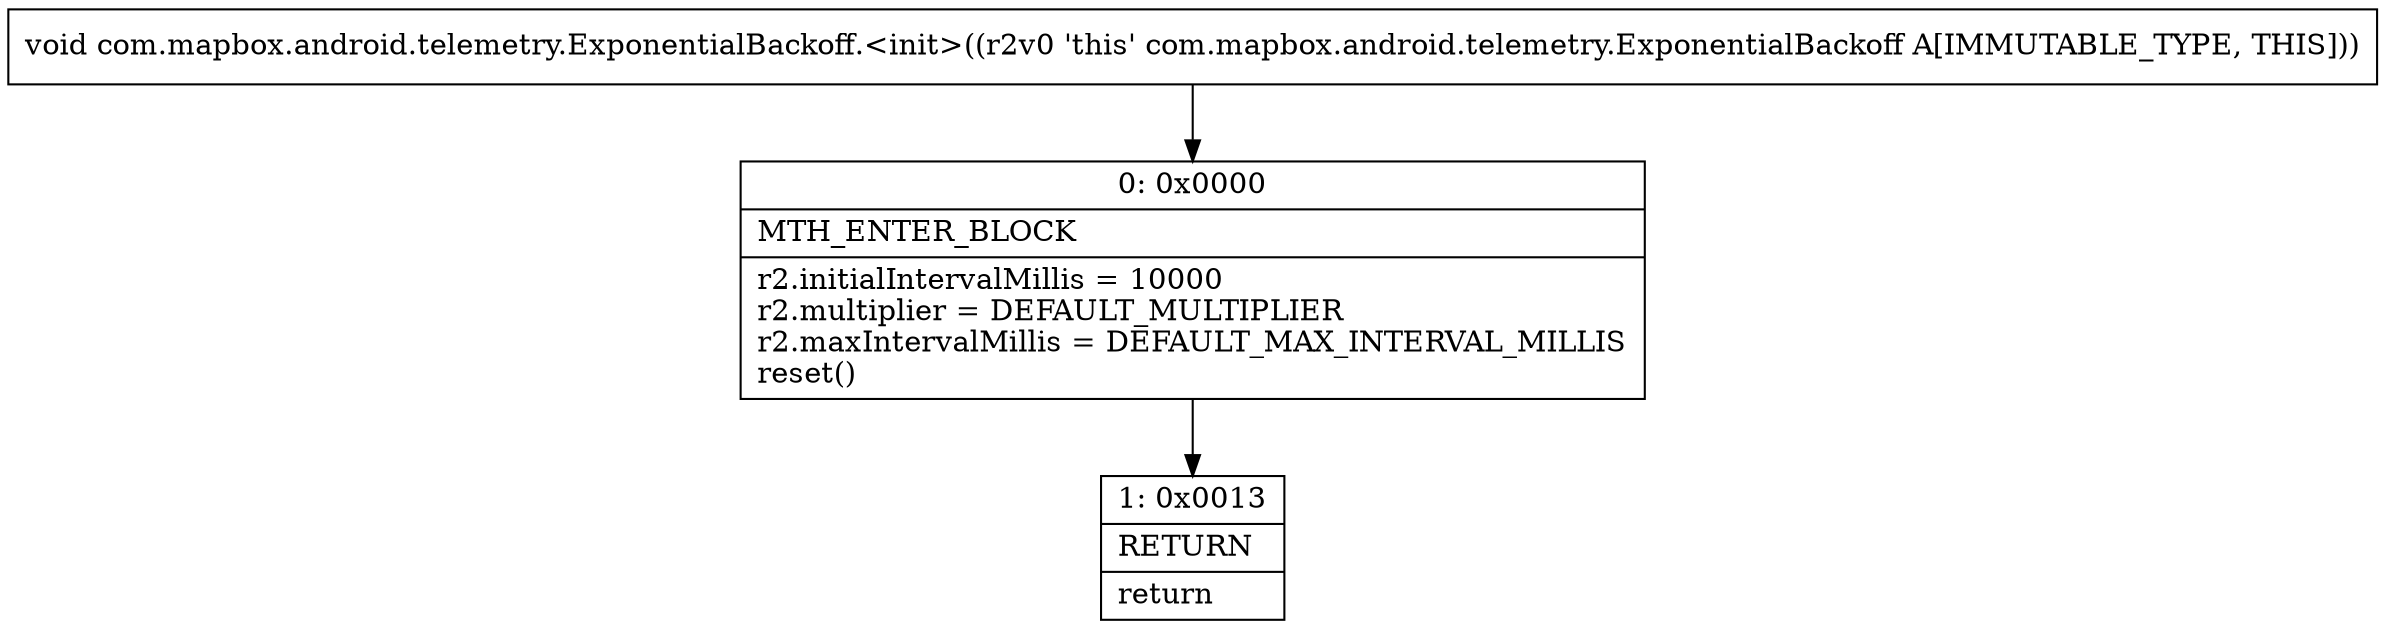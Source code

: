 digraph "CFG forcom.mapbox.android.telemetry.ExponentialBackoff.\<init\>()V" {
Node_0 [shape=record,label="{0\:\ 0x0000|MTH_ENTER_BLOCK\l|r2.initialIntervalMillis = 10000\lr2.multiplier = DEFAULT_MULTIPLIER\lr2.maxIntervalMillis = DEFAULT_MAX_INTERVAL_MILLIS\lreset()\l}"];
Node_1 [shape=record,label="{1\:\ 0x0013|RETURN\l|return\l}"];
MethodNode[shape=record,label="{void com.mapbox.android.telemetry.ExponentialBackoff.\<init\>((r2v0 'this' com.mapbox.android.telemetry.ExponentialBackoff A[IMMUTABLE_TYPE, THIS])) }"];
MethodNode -> Node_0;
Node_0 -> Node_1;
}

